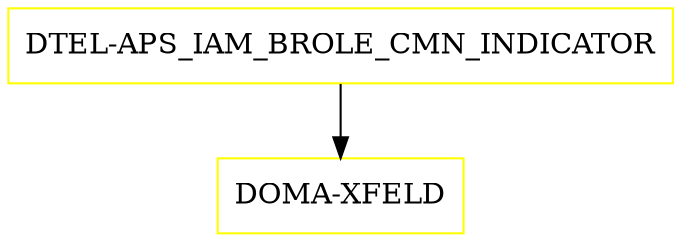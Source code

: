 digraph G {
  "DTEL-APS_IAM_BROLE_CMN_INDICATOR" [shape=box,color=yellow];
  "DOMA-XFELD" [shape=box,color=yellow,URL="./DOMA_XFELD.html"];
  "DTEL-APS_IAM_BROLE_CMN_INDICATOR" -> "DOMA-XFELD";
}
